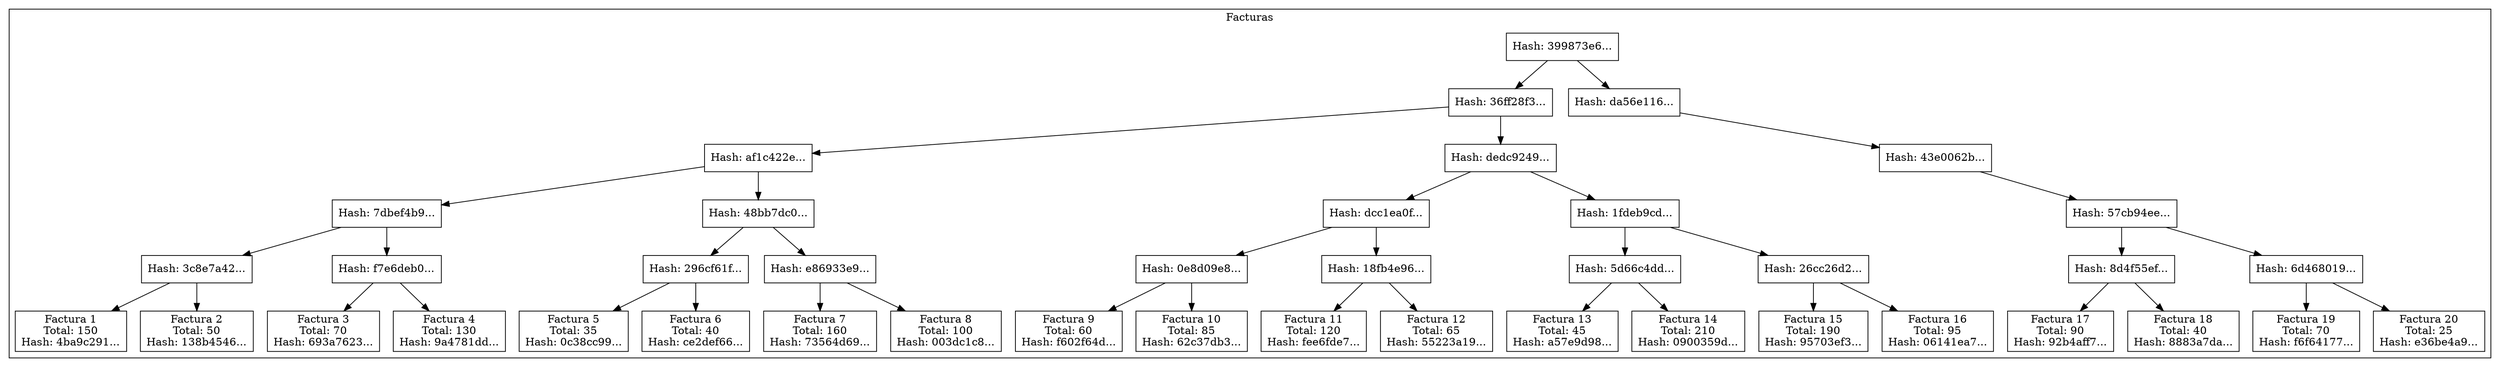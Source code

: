 digraph MerkleTree {
  node [shape=record];
  graph [rankdir=TB];
  subgraph cluster_0 {
    label="Facturas";
  node0 [label="Hash: 399873e6..."];
  node0 -> node1;
  node1 [label="Hash: 36ff28f3..."];
  node1 -> node2;
  node2 [label="Hash: af1c422e..."];
  node2 -> node3;
  node3 [label="Hash: 7dbef4b9..."];
  node3 -> node4;
  node4 [label="Hash: 3c8e7a42..."];
  node4 -> node5;
  node5 [label="Factura 1\nTotal: 150\nHash: 4ba9c291..."];
  node4 -> node6;
  node6 [label="Factura 2\nTotal: 50\nHash: 138b4546..."];
  node3 -> node7;
  node7 [label="Hash: f7e6deb0..."];
  node7 -> node8;
  node8 [label="Factura 3\nTotal: 70\nHash: 693a7623..."];
  node7 -> node9;
  node9 [label="Factura 4\nTotal: 130\nHash: 9a4781dd..."];
  node2 -> node10;
  node10 [label="Hash: 48bb7dc0..."];
  node10 -> node11;
  node11 [label="Hash: 296cf61f..."];
  node11 -> node12;
  node12 [label="Factura 5\nTotal: 35\nHash: 0c38cc99..."];
  node11 -> node13;
  node13 [label="Factura 6\nTotal: 40\nHash: ce2def66..."];
  node10 -> node14;
  node14 [label="Hash: e86933e9..."];
  node14 -> node15;
  node15 [label="Factura 7\nTotal: 160\nHash: 73564d69..."];
  node14 -> node16;
  node16 [label="Factura 8\nTotal: 100\nHash: 003dc1c8..."];
  node1 -> node17;
  node17 [label="Hash: dedc9249..."];
  node17 -> node18;
  node18 [label="Hash: dcc1ea0f..."];
  node18 -> node19;
  node19 [label="Hash: 0e8d09e8..."];
  node19 -> node20;
  node20 [label="Factura 9\nTotal: 60\nHash: f602f64d..."];
  node19 -> node21;
  node21 [label="Factura 10\nTotal: 85\nHash: 62c37db3..."];
  node18 -> node22;
  node22 [label="Hash: 18fb4e96..."];
  node22 -> node23;
  node23 [label="Factura 11\nTotal: 120\nHash: fee6fde7..."];
  node22 -> node24;
  node24 [label="Factura 12\nTotal: 65\nHash: 55223a19..."];
  node17 -> node25;
  node25 [label="Hash: 1fdeb9cd..."];
  node25 -> node26;
  node26 [label="Hash: 5d66c4dd..."];
  node26 -> node27;
  node27 [label="Factura 13\nTotal: 45\nHash: a57e9d98..."];
  node26 -> node28;
  node28 [label="Factura 14\nTotal: 210\nHash: 0900359d..."];
  node25 -> node29;
  node29 [label="Hash: 26cc26d2..."];
  node29 -> node30;
  node30 [label="Factura 15\nTotal: 190\nHash: 95703ef3..."];
  node29 -> node31;
  node31 [label="Factura 16\nTotal: 95\nHash: 06141ea7..."];
  node0 -> node32;
  node32 [label="Hash: da56e116..."];
  node32 -> node33;
  node33 [label="Hash: 43e0062b..."];
  node33 -> node34;
  node34 [label="Hash: 57cb94ee..."];
  node34 -> node35;
  node35 [label="Hash: 8d4f55ef..."];
  node35 -> node36;
  node36 [label="Factura 17\nTotal: 90\nHash: 92b4aff7..."];
  node35 -> node37;
  node37 [label="Factura 18\nTotal: 40\nHash: 8883a7da..."];
  node34 -> node38;
  node38 [label="Hash: 6d468019..."];
  node38 -> node39;
  node39 [label="Factura 19\nTotal: 70\nHash: f6f64177..."];
  node38 -> node40;
  node40 [label="Factura 20\nTotal: 25\nHash: e36be4a9..."];
  }
}
